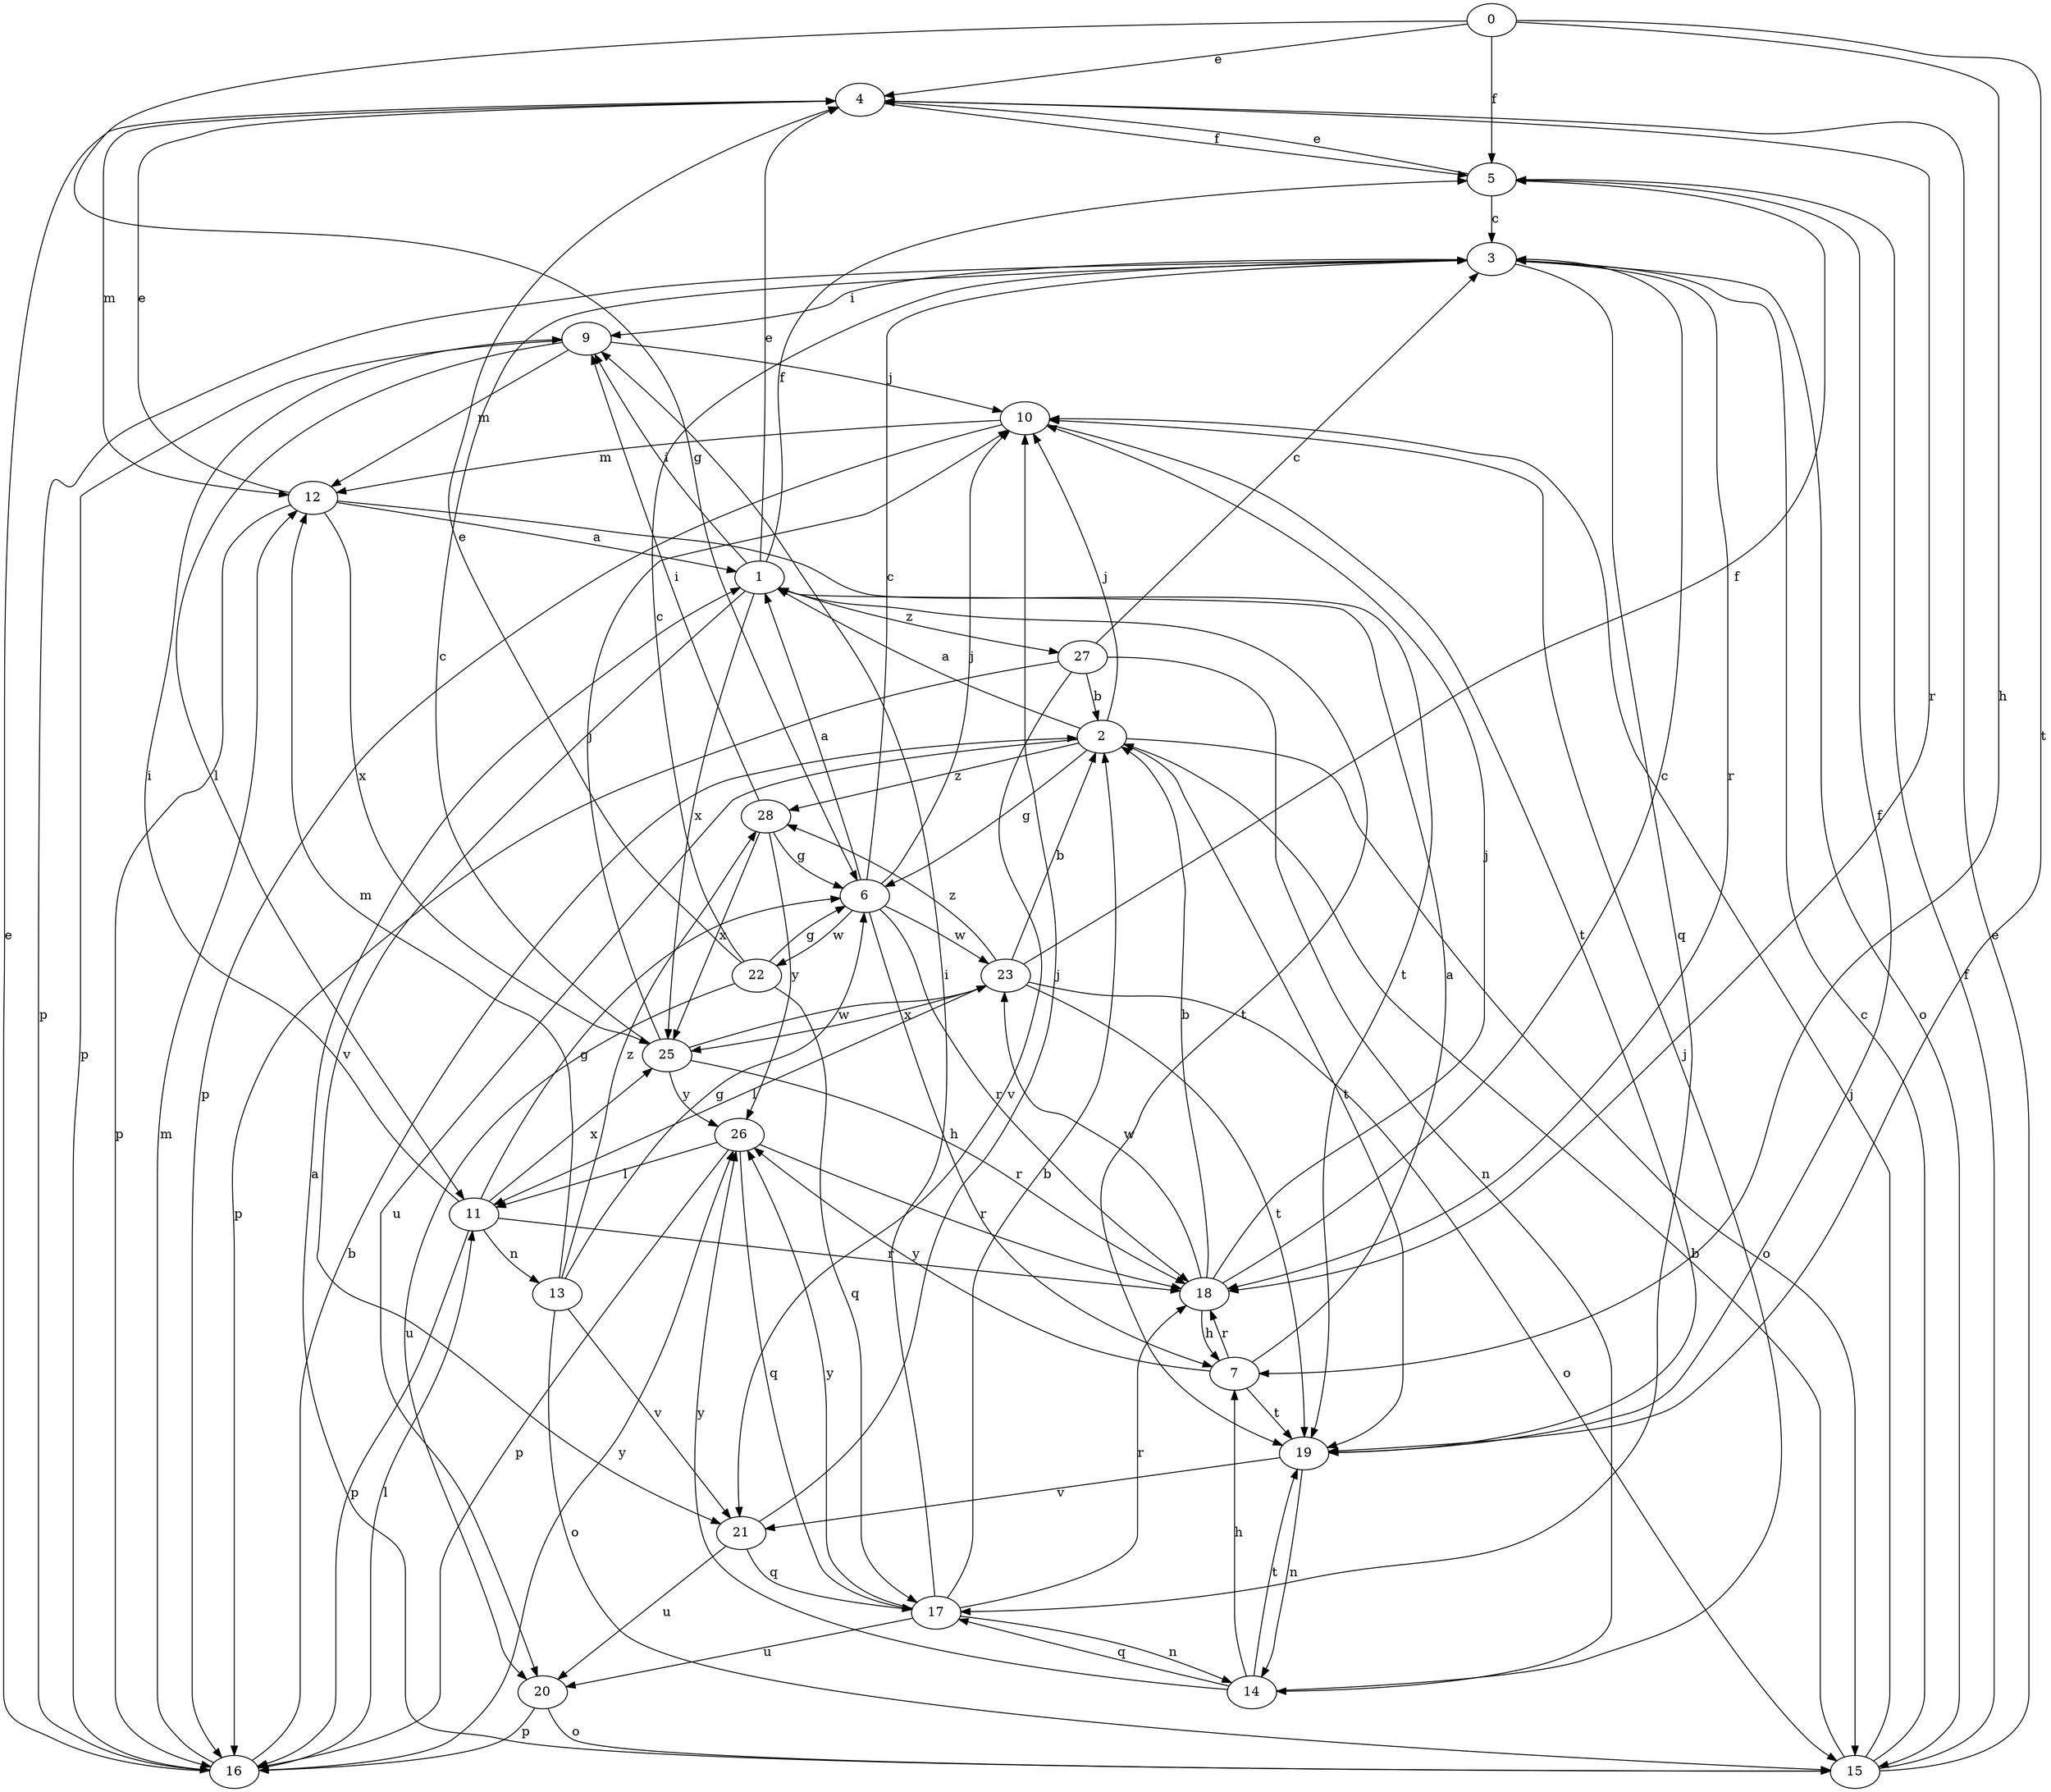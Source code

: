 strict digraph  {
0;
1;
2;
3;
4;
5;
6;
7;
9;
10;
11;
12;
13;
14;
15;
16;
17;
18;
19;
20;
21;
22;
23;
25;
26;
27;
28;
0 -> 4  [label=e];
0 -> 5  [label=f];
0 -> 6  [label=g];
0 -> 7  [label=h];
0 -> 19  [label=t];
1 -> 4  [label=e];
1 -> 5  [label=f];
1 -> 9  [label=i];
1 -> 19  [label=t];
1 -> 21  [label=v];
1 -> 25  [label=x];
1 -> 27  [label=z];
2 -> 1  [label=a];
2 -> 6  [label=g];
2 -> 10  [label=j];
2 -> 15  [label=o];
2 -> 19  [label=t];
2 -> 20  [label=u];
2 -> 28  [label=z];
3 -> 9  [label=i];
3 -> 15  [label=o];
3 -> 16  [label=p];
3 -> 17  [label=q];
3 -> 18  [label=r];
4 -> 5  [label=f];
4 -> 12  [label=m];
4 -> 18  [label=r];
5 -> 3  [label=c];
5 -> 4  [label=e];
6 -> 1  [label=a];
6 -> 3  [label=c];
6 -> 7  [label=h];
6 -> 10  [label=j];
6 -> 18  [label=r];
6 -> 22  [label=w];
6 -> 23  [label=w];
7 -> 1  [label=a];
7 -> 18  [label=r];
7 -> 19  [label=t];
7 -> 26  [label=y];
9 -> 10  [label=j];
9 -> 11  [label=l];
9 -> 12  [label=m];
9 -> 16  [label=p];
10 -> 12  [label=m];
10 -> 16  [label=p];
10 -> 19  [label=t];
11 -> 6  [label=g];
11 -> 9  [label=i];
11 -> 13  [label=n];
11 -> 16  [label=p];
11 -> 18  [label=r];
11 -> 25  [label=x];
12 -> 1  [label=a];
12 -> 4  [label=e];
12 -> 16  [label=p];
12 -> 19  [label=t];
12 -> 25  [label=x];
13 -> 6  [label=g];
13 -> 12  [label=m];
13 -> 15  [label=o];
13 -> 21  [label=v];
13 -> 28  [label=z];
14 -> 7  [label=h];
14 -> 10  [label=j];
14 -> 17  [label=q];
14 -> 19  [label=t];
14 -> 26  [label=y];
15 -> 1  [label=a];
15 -> 2  [label=b];
15 -> 3  [label=c];
15 -> 4  [label=e];
15 -> 5  [label=f];
15 -> 10  [label=j];
16 -> 2  [label=b];
16 -> 4  [label=e];
16 -> 11  [label=l];
16 -> 12  [label=m];
16 -> 26  [label=y];
17 -> 2  [label=b];
17 -> 9  [label=i];
17 -> 14  [label=n];
17 -> 18  [label=r];
17 -> 20  [label=u];
17 -> 26  [label=y];
18 -> 2  [label=b];
18 -> 3  [label=c];
18 -> 7  [label=h];
18 -> 10  [label=j];
18 -> 23  [label=w];
19 -> 5  [label=f];
19 -> 14  [label=n];
19 -> 21  [label=v];
20 -> 15  [label=o];
20 -> 16  [label=p];
21 -> 10  [label=j];
21 -> 17  [label=q];
21 -> 20  [label=u];
22 -> 3  [label=c];
22 -> 4  [label=e];
22 -> 6  [label=g];
22 -> 17  [label=q];
22 -> 20  [label=u];
23 -> 2  [label=b];
23 -> 5  [label=f];
23 -> 11  [label=l];
23 -> 15  [label=o];
23 -> 19  [label=t];
23 -> 25  [label=x];
23 -> 28  [label=z];
25 -> 3  [label=c];
25 -> 10  [label=j];
25 -> 18  [label=r];
25 -> 23  [label=w];
25 -> 26  [label=y];
26 -> 11  [label=l];
26 -> 16  [label=p];
26 -> 17  [label=q];
26 -> 18  [label=r];
27 -> 2  [label=b];
27 -> 3  [label=c];
27 -> 14  [label=n];
27 -> 16  [label=p];
27 -> 21  [label=v];
28 -> 6  [label=g];
28 -> 9  [label=i];
28 -> 25  [label=x];
28 -> 26  [label=y];
}
